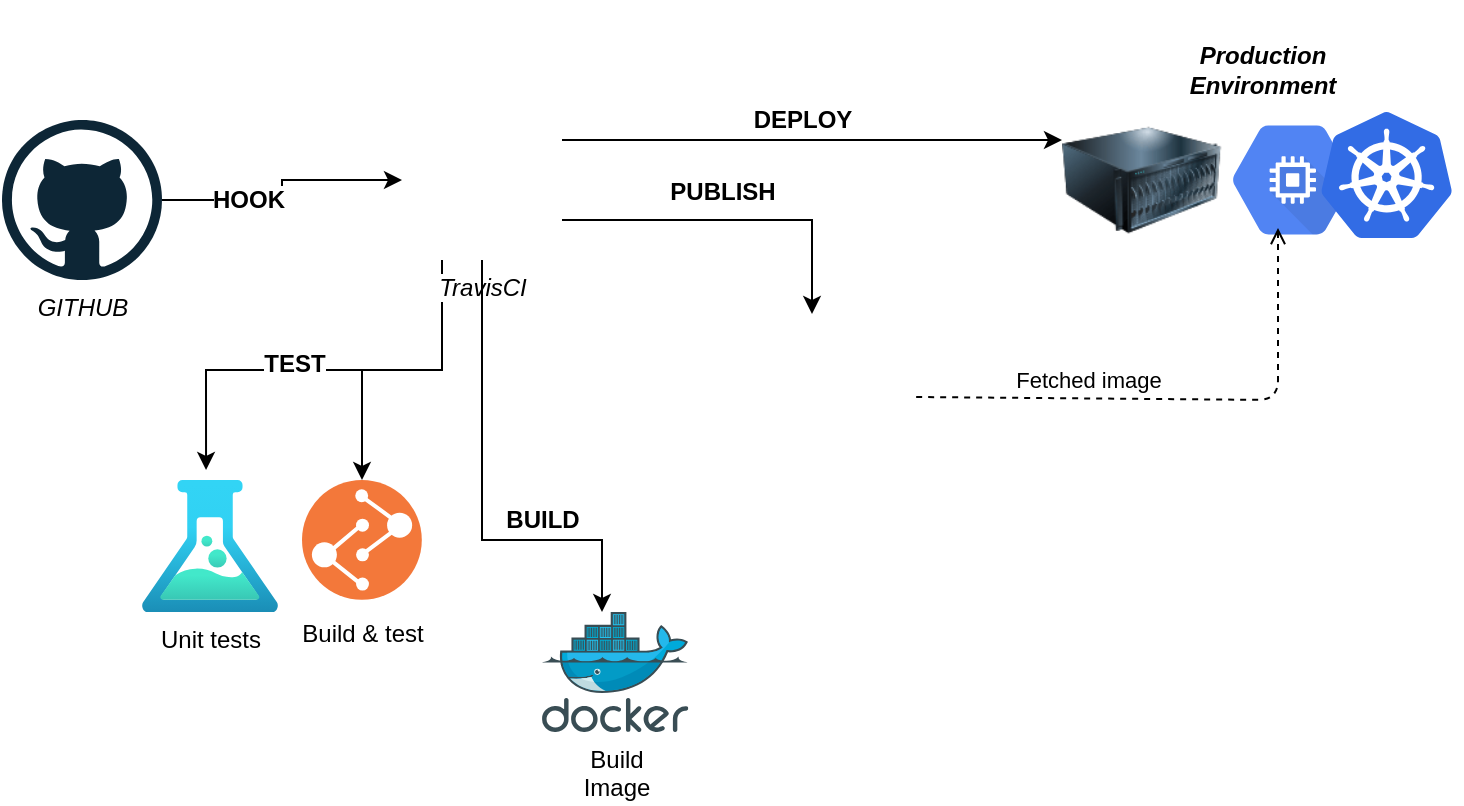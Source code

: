 <mxfile version="14.4.2" type="device"><diagram id="-ZPSwLyrjENjLNYX55TJ" name="Page-1"><mxGraphModel dx="1186" dy="1903" grid="1" gridSize="10" guides="1" tooltips="1" connect="1" arrows="1" fold="1" page="1" pageScale="1" pageWidth="827" pageHeight="1169" math="0" shadow="0"><root><mxCell id="0"/><mxCell id="1" parent="0"/><mxCell id="UzEmB9vOfiRSnqm9pOyt-2" value="Build&lt;br&gt;Image" style="aspect=fixed;html=1;points=[];align=center;image;fontSize=12;image=img/lib/mscae/Docker.svg;" parent="1" vertex="1"><mxGeometry x="300.0" y="266" width="73.17" height="60" as="geometry"/></mxCell><mxCell id="UzEmB9vOfiRSnqm9pOyt-23" style="edgeStyle=orthogonalEdgeStyle;rounded=0;orthogonalLoop=1;jettySize=auto;html=1;entryX=0;entryY=0.5;entryDx=0;entryDy=0;" parent="1" source="UzEmB9vOfiRSnqm9pOyt-3" target="zeLUhCCh8-fPP9ECluI1-5" edge="1"><mxGeometry relative="1" as="geometry"><mxPoint x="252" y="560" as="targetPoint"/></mxGeometry></mxCell><mxCell id="zeLUhCCh8-fPP9ECluI1-26" value="&lt;font style=&quot;font-size: 12px&quot;&gt;&lt;b&gt;HOOK&lt;/b&gt;&lt;/font&gt;" style="edgeLabel;html=1;align=center;verticalAlign=middle;resizable=0;points=[];" vertex="1" connectable="0" parent="UzEmB9vOfiRSnqm9pOyt-23"><mxGeometry x="-0.339" relative="1" as="geometry"><mxPoint as="offset"/></mxGeometry></mxCell><mxCell id="UzEmB9vOfiRSnqm9pOyt-3" value="&lt;i&gt;GITHUB&lt;/i&gt;" style="dashed=0;outlineConnect=0;html=1;align=center;labelPosition=center;verticalLabelPosition=bottom;verticalAlign=top;shape=mxgraph.weblogos.github" parent="1" vertex="1"><mxGeometry x="30" y="20" width="80" height="80" as="geometry"/></mxCell><mxCell id="zeLUhCCh8-fPP9ECluI1-2" value="Unit tests" style="aspect=fixed;html=1;points=[];align=center;image;fontSize=12;image=img/lib/azure2/general/Load_Test.svg;" vertex="1" parent="1"><mxGeometry x="100" y="200" width="68" height="66" as="geometry"/></mxCell><mxCell id="zeLUhCCh8-fPP9ECluI1-3" value="&lt;font color=&quot;#000000&quot;&gt;Build &amp;amp; test&lt;/font&gt;" style="aspect=fixed;perimeter=ellipsePerimeter;html=1;align=center;shadow=0;dashed=0;fontColor=#4277BB;labelBackgroundColor=#ffffff;fontSize=12;spacingTop=3;image;image=img/lib/ibm/devops/build_test.svg;" vertex="1" parent="1"><mxGeometry x="180" y="200" width="60" height="60" as="geometry"/></mxCell><mxCell id="zeLUhCCh8-fPP9ECluI1-8" style="edgeStyle=orthogonalEdgeStyle;rounded=0;orthogonalLoop=1;jettySize=auto;html=1;exitX=0.25;exitY=1;exitDx=0;exitDy=0;entryX=0.471;entryY=-0.076;entryDx=0;entryDy=0;entryPerimeter=0;" edge="1" parent="1" source="zeLUhCCh8-fPP9ECluI1-5" target="zeLUhCCh8-fPP9ECluI1-2"><mxGeometry relative="1" as="geometry"/></mxCell><mxCell id="zeLUhCCh8-fPP9ECluI1-28" value="&lt;b&gt;&lt;font style=&quot;font-size: 12px&quot;&gt;TEST&lt;/font&gt;&lt;/b&gt;" style="edgeLabel;html=1;align=center;verticalAlign=middle;resizable=0;points=[];" vertex="1" connectable="0" parent="zeLUhCCh8-fPP9ECluI1-8"><mxGeometry x="0.157" y="-3" relative="1" as="geometry"><mxPoint as="offset"/></mxGeometry></mxCell><mxCell id="zeLUhCCh8-fPP9ECluI1-10" style="edgeStyle=orthogonalEdgeStyle;rounded=0;orthogonalLoop=1;jettySize=auto;html=1;exitX=0.25;exitY=1;exitDx=0;exitDy=0;entryX=0.5;entryY=0;entryDx=0;entryDy=0;" edge="1" parent="1" source="zeLUhCCh8-fPP9ECluI1-5" target="zeLUhCCh8-fPP9ECluI1-3"><mxGeometry relative="1" as="geometry"><mxPoint x="280" y="250" as="targetPoint"/></mxGeometry></mxCell><mxCell id="zeLUhCCh8-fPP9ECluI1-18" style="edgeStyle=orthogonalEdgeStyle;rounded=0;orthogonalLoop=1;jettySize=auto;html=1;exitX=1;exitY=0.75;exitDx=0;exitDy=0;" edge="1" parent="1" source="zeLUhCCh8-fPP9ECluI1-5" target="zeLUhCCh8-fPP9ECluI1-35"><mxGeometry relative="1" as="geometry"><mxPoint x="398.41" y="131.98" as="targetPoint"/></mxGeometry></mxCell><mxCell id="zeLUhCCh8-fPP9ECluI1-23" value="&lt;b&gt;&lt;font style=&quot;font-size: 12px&quot;&gt;PUBLISH&lt;/font&gt;&lt;/b&gt;" style="edgeLabel;html=1;align=center;verticalAlign=middle;resizable=0;points=[];" vertex="1" connectable="0" parent="zeLUhCCh8-fPP9ECluI1-18"><mxGeometry relative="1" as="geometry"><mxPoint x="-6" y="-14" as="offset"/></mxGeometry></mxCell><mxCell id="zeLUhCCh8-fPP9ECluI1-5" value="&lt;i&gt;TravisCI&lt;/i&gt;" style="shape=image;html=1;verticalAlign=top;verticalLabelPosition=bottom;labelBackgroundColor=#ffffff;imageAspect=0;aspect=fixed;image=https://cdn4.iconfinder.com/data/icons/logos-brands-5/24/travisci-128.png" vertex="1" parent="1"><mxGeometry x="230" y="10" width="80" height="80" as="geometry"/></mxCell><mxCell id="zeLUhCCh8-fPP9ECluI1-19" style="edgeStyle=orthogonalEdgeStyle;rounded=0;orthogonalLoop=1;jettySize=auto;html=1;exitX=0.5;exitY=1;exitDx=0;exitDy=0;" edge="1" parent="1" source="zeLUhCCh8-fPP9ECluI1-5" target="UzEmB9vOfiRSnqm9pOyt-2"><mxGeometry relative="1" as="geometry"><mxPoint x="343.17" y="330.02" as="sourcePoint"/><mxPoint x="430" y="330" as="targetPoint"/><Array as="points"><mxPoint x="270" y="230"/><mxPoint x="330" y="230"/></Array></mxGeometry></mxCell><mxCell id="zeLUhCCh8-fPP9ECluI1-29" value="&lt;b&gt;&lt;font style=&quot;font-size: 12px&quot;&gt;BUILD&lt;/font&gt;&lt;/b&gt;" style="edgeLabel;html=1;align=center;verticalAlign=middle;resizable=0;points=[];" vertex="1" connectable="0" parent="zeLUhCCh8-fPP9ECluI1-19"><mxGeometry x="-0.232" y="-2" relative="1" as="geometry"><mxPoint x="32" y="39" as="offset"/></mxGeometry></mxCell><mxCell id="zeLUhCCh8-fPP9ECluI1-20" value="" style="group" vertex="1" connectable="0" parent="1"><mxGeometry x="560" y="-40" width="200" height="138" as="geometry"/></mxCell><mxCell id="zeLUhCCh8-fPP9ECluI1-16" value="" style="image;html=1;image=img/lib/clip_art/computers/Server_128x128.png" vertex="1" parent="zeLUhCCh8-fPP9ECluI1-20"><mxGeometry y="50" width="79.669" height="80" as="geometry"/></mxCell><mxCell id="zeLUhCCh8-fPP9ECluI1-14" value="" style="dashed=0;connectable=0;html=1;fillColor=#5184F3;strokeColor=none;shape=mxgraph.gcp2.hexIcon;prIcon=compute_engine;part=1;labelPosition=right;verticalLabelPosition=middle;align=left;verticalAlign=middle;spacingLeft=5;fontColor=#999999;fontSize=12;" vertex="1" parent="zeLUhCCh8-fPP9ECluI1-20"><mxGeometry x="69.711" y="50" width="91.381" height="80" as="geometry"><mxPoint x="5" y="-50" as="offset"/></mxGeometry></mxCell><mxCell id="zeLUhCCh8-fPP9ECluI1-17" value="" style="shape=image;html=1;verticalAlign=top;verticalLabelPosition=bottom;labelBackgroundColor=#ffffff;imageAspect=0;aspect=fixed;image=https://cdn2.iconfinder.com/data/icons/amazon-aws-stencils/100/Non-Service_Specific_copy__AWS_Cloud-128.png" vertex="1" parent="zeLUhCCh8-fPP9ECluI1-20"><mxGeometry x="29.876" y="60" width="72.348" height="72.348" as="geometry"/></mxCell><mxCell id="zeLUhCCh8-fPP9ECluI1-15" value="" style="aspect=fixed;html=1;points=[];align=center;image;fontSize=12;image=img/lib/mscae/Kubernetes.svg;" vertex="1" parent="zeLUhCCh8-fPP9ECluI1-20"><mxGeometry x="129.463" y="56" width="65.697" height="63.072" as="geometry"/></mxCell><mxCell id="zeLUhCCh8-fPP9ECluI1-44" value="&lt;b&gt;&lt;i&gt;Production&lt;br&gt;Environment&lt;/i&gt;&lt;/b&gt;" style="text;html=1;align=center;verticalAlign=middle;resizable=0;points=[];autosize=1;" vertex="1" parent="zeLUhCCh8-fPP9ECluI1-20"><mxGeometry x="55.181" y="20" width="90" height="30" as="geometry"/></mxCell><mxCell id="zeLUhCCh8-fPP9ECluI1-35" value="" style="shape=image;verticalLabelPosition=bottom;labelBackgroundColor=#ffffff;verticalAlign=top;aspect=fixed;imageAspect=0;image=https://about.gitlab.com/images/devops-tools/docker-hub-logo.png;" vertex="1" parent="1"><mxGeometry x="382.92" y="117" width="104.16" height="83" as="geometry"/></mxCell><mxCell id="zeLUhCCh8-fPP9ECluI1-42" value="&lt;b&gt;DEPLOY&lt;/b&gt;" style="text;html=1;align=center;verticalAlign=middle;resizable=0;points=[];autosize=1;" vertex="1" parent="1"><mxGeometry x="400" y="10" width="60" height="20" as="geometry"/></mxCell><mxCell id="zeLUhCCh8-fPP9ECluI1-43" value="Fetched image" style="html=1;verticalAlign=bottom;labelBackgroundColor=none;endArrow=open;endFill=0;dashed=1;exitX=1;exitY=0.5;exitDx=0;exitDy=0;" edge="1" parent="1" source="zeLUhCCh8-fPP9ECluI1-35"><mxGeometry x="-0.359" width="160" relative="1" as="geometry"><mxPoint x="500" y="160" as="sourcePoint"/><mxPoint x="668" y="74" as="targetPoint"/><Array as="points"><mxPoint x="668" y="160"/></Array><mxPoint as="offset"/></mxGeometry></mxCell><mxCell id="zeLUhCCh8-fPP9ECluI1-48" style="edgeStyle=orthogonalEdgeStyle;rounded=0;orthogonalLoop=1;jettySize=auto;html=1;exitX=1;exitY=0.75;exitDx=0;exitDy=0;" edge="1" parent="1"><mxGeometry relative="1" as="geometry"><mxPoint x="310" y="30" as="sourcePoint"/><mxPoint x="560" y="30" as="targetPoint"/><Array as="points"><mxPoint x="460" y="30.5"/><mxPoint x="460" y="30.5"/></Array></mxGeometry></mxCell></root></mxGraphModel></diagram></mxfile>